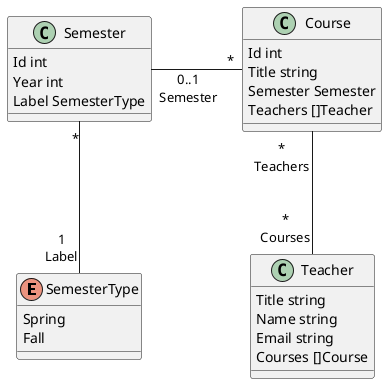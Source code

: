 @startuml q02_answerA
enum SemesterType {
    Spring
    Fall
}

class Semester {
    Id int
    Year int
    Label SemesterType
}

Semester "*" --- "1\nLabel" SemesterType

class Course {
    Id int
    Title string
    Semester Semester
    Teachers []Teacher
}

Course "*" --left-- "0..1\nSemester" Semester : \t\t

class Teacher {
    Title string
    Name string
    Email string
    Courses []Course
}

Teacher "*\nCourses" -up-- "*\nTeachers" Course
@enduml
